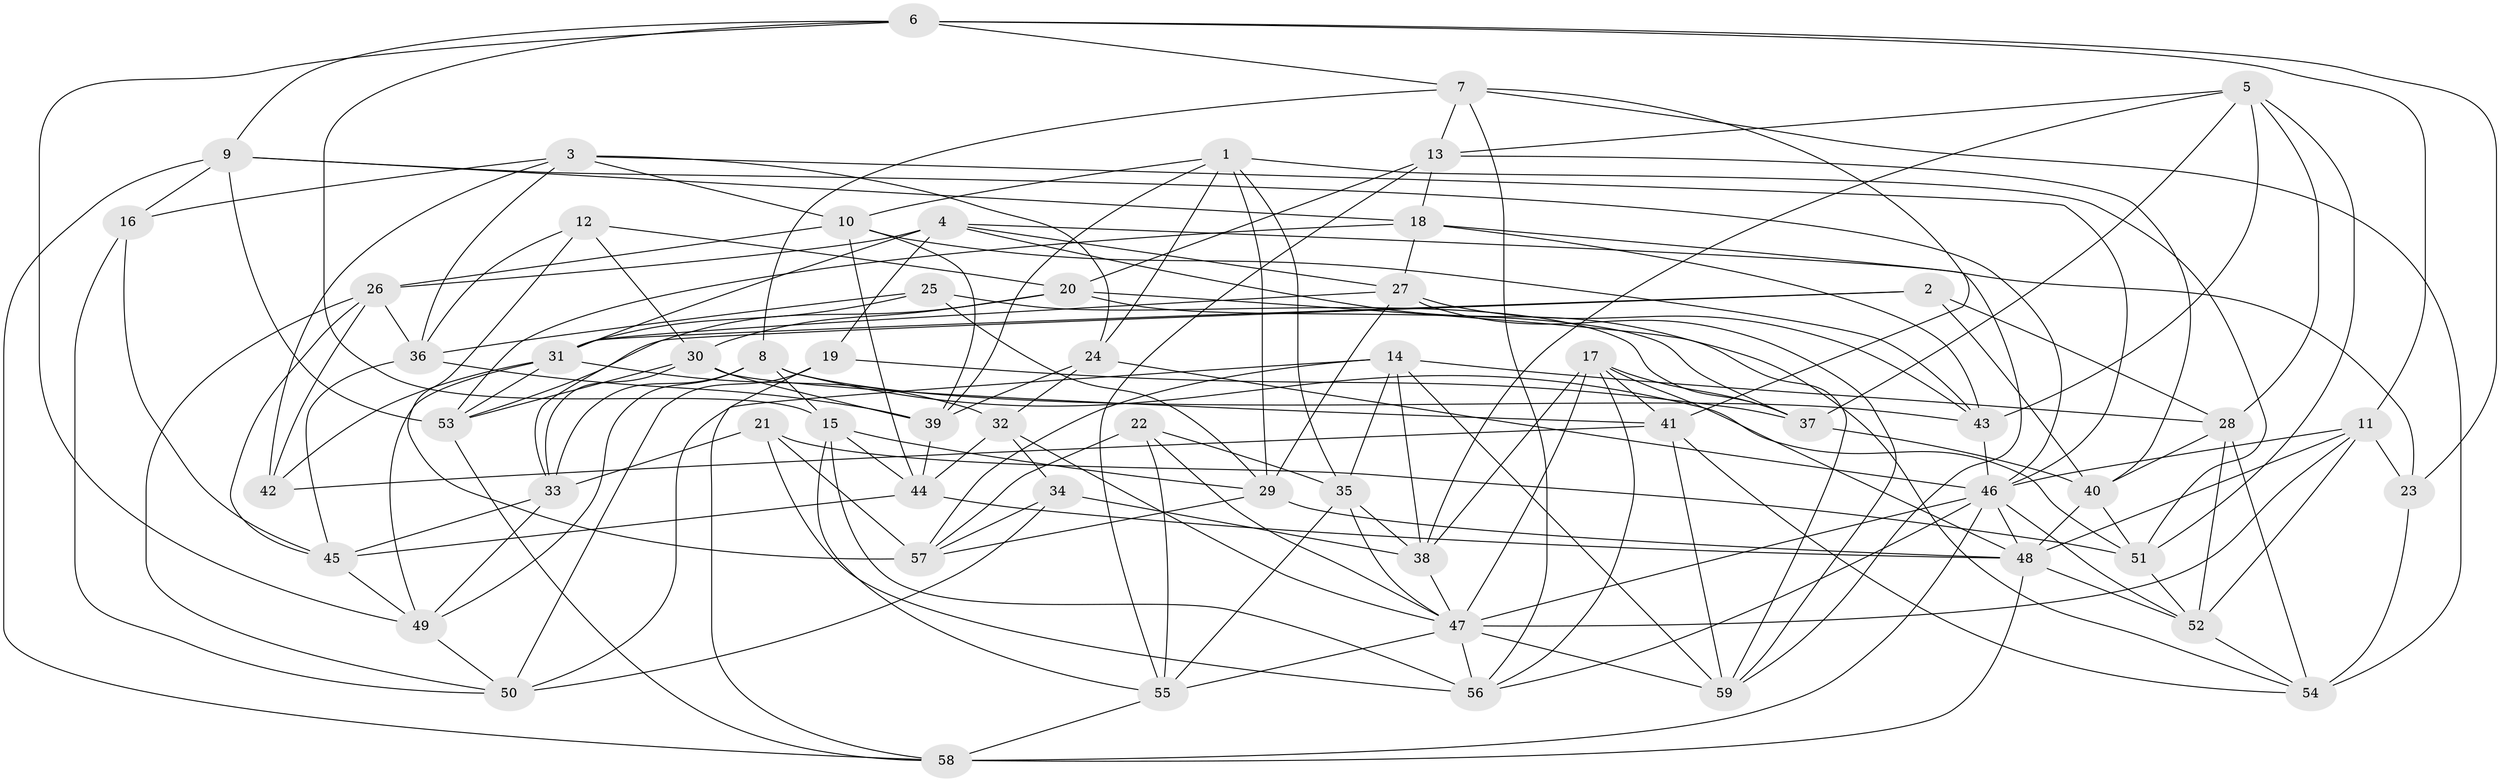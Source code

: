 // original degree distribution, {4: 1.0}
// Generated by graph-tools (version 1.1) at 2025/50/03/09/25 03:50:44]
// undirected, 59 vertices, 172 edges
graph export_dot {
graph [start="1"]
  node [color=gray90,style=filled];
  1;
  2;
  3;
  4;
  5;
  6;
  7;
  8;
  9;
  10;
  11;
  12;
  13;
  14;
  15;
  16;
  17;
  18;
  19;
  20;
  21;
  22;
  23;
  24;
  25;
  26;
  27;
  28;
  29;
  30;
  31;
  32;
  33;
  34;
  35;
  36;
  37;
  38;
  39;
  40;
  41;
  42;
  43;
  44;
  45;
  46;
  47;
  48;
  49;
  50;
  51;
  52;
  53;
  54;
  55;
  56;
  57;
  58;
  59;
  1 -- 10 [weight=1.0];
  1 -- 24 [weight=1.0];
  1 -- 29 [weight=1.0];
  1 -- 35 [weight=1.0];
  1 -- 39 [weight=1.0];
  1 -- 51 [weight=1.0];
  2 -- 28 [weight=1.0];
  2 -- 31 [weight=1.0];
  2 -- 40 [weight=1.0];
  2 -- 53 [weight=1.0];
  3 -- 10 [weight=1.0];
  3 -- 16 [weight=1.0];
  3 -- 24 [weight=1.0];
  3 -- 36 [weight=1.0];
  3 -- 42 [weight=1.0];
  3 -- 46 [weight=1.0];
  4 -- 19 [weight=1.0];
  4 -- 23 [weight=1.0];
  4 -- 26 [weight=1.0];
  4 -- 27 [weight=1.0];
  4 -- 31 [weight=1.0];
  4 -- 59 [weight=1.0];
  5 -- 13 [weight=1.0];
  5 -- 28 [weight=1.0];
  5 -- 37 [weight=1.0];
  5 -- 38 [weight=1.0];
  5 -- 43 [weight=1.0];
  5 -- 51 [weight=1.0];
  6 -- 7 [weight=1.0];
  6 -- 9 [weight=1.0];
  6 -- 11 [weight=1.0];
  6 -- 15 [weight=1.0];
  6 -- 23 [weight=1.0];
  6 -- 49 [weight=1.0];
  7 -- 8 [weight=1.0];
  7 -- 13 [weight=1.0];
  7 -- 41 [weight=1.0];
  7 -- 54 [weight=1.0];
  7 -- 56 [weight=1.0];
  8 -- 15 [weight=1.0];
  8 -- 33 [weight=1.0];
  8 -- 43 [weight=1.0];
  8 -- 49 [weight=1.0];
  8 -- 51 [weight=1.0];
  9 -- 16 [weight=1.0];
  9 -- 18 [weight=1.0];
  9 -- 46 [weight=1.0];
  9 -- 53 [weight=1.0];
  9 -- 58 [weight=1.0];
  10 -- 26 [weight=1.0];
  10 -- 39 [weight=1.0];
  10 -- 43 [weight=1.0];
  10 -- 44 [weight=1.0];
  11 -- 23 [weight=1.0];
  11 -- 46 [weight=1.0];
  11 -- 47 [weight=1.0];
  11 -- 48 [weight=1.0];
  11 -- 52 [weight=1.0];
  12 -- 20 [weight=1.0];
  12 -- 30 [weight=1.0];
  12 -- 36 [weight=1.0];
  12 -- 57 [weight=1.0];
  13 -- 18 [weight=1.0];
  13 -- 20 [weight=1.0];
  13 -- 40 [weight=1.0];
  13 -- 55 [weight=1.0];
  14 -- 28 [weight=1.0];
  14 -- 35 [weight=1.0];
  14 -- 38 [weight=1.0];
  14 -- 50 [weight=1.0];
  14 -- 57 [weight=1.0];
  14 -- 59 [weight=1.0];
  15 -- 29 [weight=1.0];
  15 -- 44 [weight=1.0];
  15 -- 55 [weight=1.0];
  15 -- 56 [weight=1.0];
  16 -- 45 [weight=1.0];
  16 -- 50 [weight=1.0];
  17 -- 37 [weight=1.0];
  17 -- 38 [weight=1.0];
  17 -- 41 [weight=1.0];
  17 -- 47 [weight=1.0];
  17 -- 48 [weight=1.0];
  17 -- 56 [weight=1.0];
  18 -- 27 [weight=1.0];
  18 -- 43 [weight=1.0];
  18 -- 53 [weight=1.0];
  18 -- 59 [weight=1.0];
  19 -- 37 [weight=1.0];
  19 -- 50 [weight=1.0];
  19 -- 58 [weight=1.0];
  20 -- 30 [weight=1.0];
  20 -- 33 [weight=1.0];
  20 -- 37 [weight=1.0];
  20 -- 54 [weight=1.0];
  21 -- 33 [weight=1.0];
  21 -- 51 [weight=1.0];
  21 -- 56 [weight=1.0];
  21 -- 57 [weight=1.0];
  22 -- 35 [weight=1.0];
  22 -- 47 [weight=1.0];
  22 -- 55 [weight=1.0];
  22 -- 57 [weight=1.0];
  23 -- 54 [weight=1.0];
  24 -- 32 [weight=2.0];
  24 -- 39 [weight=1.0];
  24 -- 46 [weight=1.0];
  25 -- 29 [weight=1.0];
  25 -- 31 [weight=1.0];
  25 -- 36 [weight=1.0];
  25 -- 37 [weight=1.0];
  26 -- 36 [weight=1.0];
  26 -- 42 [weight=1.0];
  26 -- 45 [weight=1.0];
  26 -- 50 [weight=1.0];
  27 -- 29 [weight=1.0];
  27 -- 31 [weight=1.0];
  27 -- 43 [weight=1.0];
  27 -- 59 [weight=1.0];
  28 -- 40 [weight=1.0];
  28 -- 52 [weight=1.0];
  28 -- 54 [weight=1.0];
  29 -- 48 [weight=1.0];
  29 -- 57 [weight=1.0];
  30 -- 33 [weight=1.0];
  30 -- 39 [weight=1.0];
  30 -- 41 [weight=1.0];
  30 -- 53 [weight=1.0];
  31 -- 32 [weight=1.0];
  31 -- 42 [weight=1.0];
  31 -- 49 [weight=1.0];
  31 -- 53 [weight=1.0];
  32 -- 34 [weight=1.0];
  32 -- 44 [weight=1.0];
  32 -- 47 [weight=1.0];
  33 -- 45 [weight=1.0];
  33 -- 49 [weight=1.0];
  34 -- 38 [weight=1.0];
  34 -- 50 [weight=1.0];
  34 -- 57 [weight=1.0];
  35 -- 38 [weight=1.0];
  35 -- 47 [weight=1.0];
  35 -- 55 [weight=1.0];
  36 -- 39 [weight=1.0];
  36 -- 45 [weight=1.0];
  37 -- 40 [weight=1.0];
  38 -- 47 [weight=1.0];
  39 -- 44 [weight=1.0];
  40 -- 48 [weight=1.0];
  40 -- 51 [weight=1.0];
  41 -- 42 [weight=1.0];
  41 -- 54 [weight=1.0];
  41 -- 59 [weight=1.0];
  43 -- 46 [weight=1.0];
  44 -- 45 [weight=1.0];
  44 -- 48 [weight=1.0];
  45 -- 49 [weight=1.0];
  46 -- 47 [weight=1.0];
  46 -- 48 [weight=1.0];
  46 -- 52 [weight=1.0];
  46 -- 56 [weight=1.0];
  46 -- 58 [weight=1.0];
  47 -- 55 [weight=1.0];
  47 -- 56 [weight=1.0];
  47 -- 59 [weight=1.0];
  48 -- 52 [weight=1.0];
  48 -- 58 [weight=1.0];
  49 -- 50 [weight=1.0];
  51 -- 52 [weight=1.0];
  52 -- 54 [weight=1.0];
  53 -- 58 [weight=1.0];
  55 -- 58 [weight=1.0];
}
